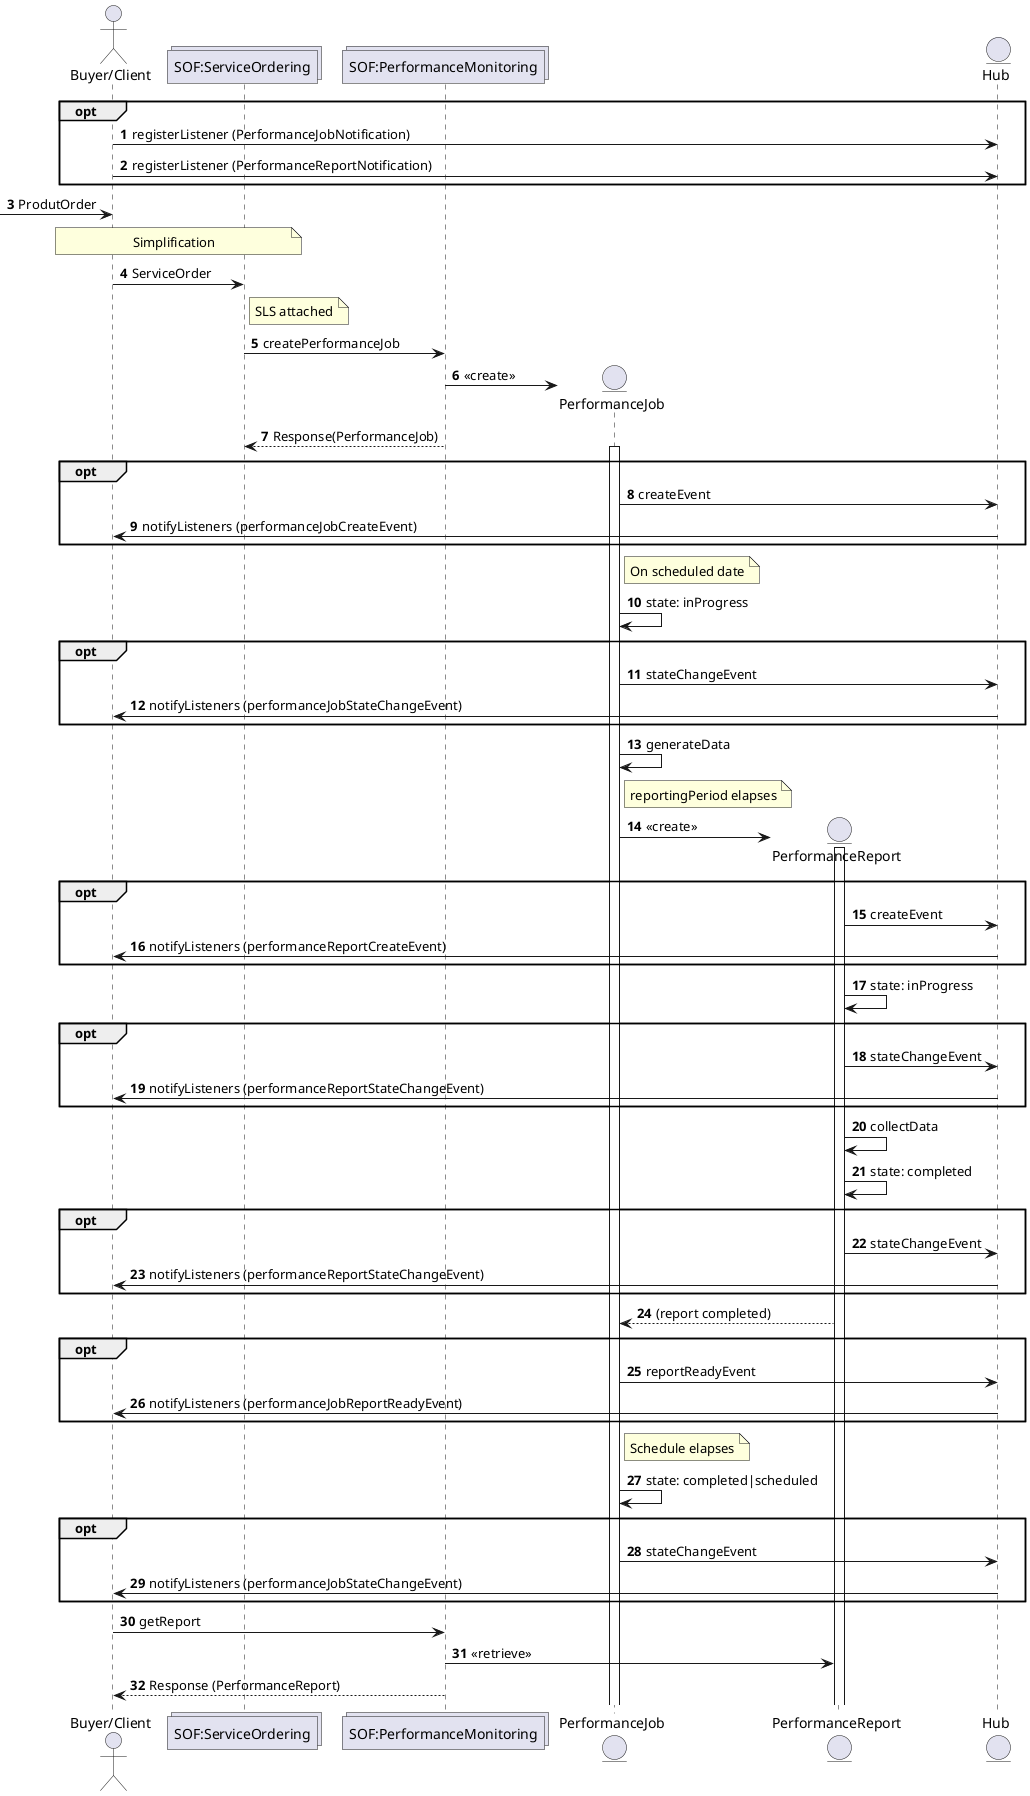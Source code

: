 @startuml pmProvisioningInServiceOrder
autonumber

actor "Buyer/Client" as B

collections "SOF:ServiceOrdering" as SO
collections "SOF:PerformanceMonitoring" as PM

entity Hub 

opt
  B -> Hub: registerListener (PerformanceJobNotification)
  B -> Hub: registerListener (PerformanceReportNotification)
end

[-> B: ProdutOrder

note over B,SO: Simplification
B-> SO: ServiceOrder

Note right of SO: SLS attached

SO -> PM: createPerformanceJob
create entity PerformanceJob as PJ
PM -> PJ: <<create>>
PM --> SO: Response(PerformanceJob)


activate PJ

opt
  PJ -> Hub: createEvent
  Hub -> B: notifyListeners (performanceJobCreateEvent)
end

note right of PJ: On scheduled date
PJ -> PJ: state: inProgress

opt
  PJ -> Hub: stateChangeEvent
  Hub -> B: notifyListeners (performanceJobStateChangeEvent)
end

PJ -> PJ: generateData

note right of PJ: reportingPeriod elapses

create entity PerformanceReport as PR
PJ -> PR: <<create>>

activate PR

opt
  PR -> Hub: createEvent
  Hub -> B: notifyListeners (performanceReportCreateEvent)
end 

PR -> PR: state: inProgress

opt
  PR -> Hub: stateChangeEvent
  Hub -> B: notifyListeners (performanceReportStateChangeEvent)
end

PR -> PR: collectData

PR -> PR: state: completed

opt
  PR -> Hub: stateChangeEvent
  Hub -> B: notifyListeners (performanceReportStateChangeEvent)
end

PR --> PJ: (report completed)

opt 
  PJ -> Hub: reportReadyEvent
  Hub -> B: notifyListeners (performanceJobReportReadyEvent)
end 

note right of PJ: Schedule elapses

PJ -> PJ: state: completed|scheduled

opt
  PJ -> Hub: stateChangeEvent
  Hub -> B: notifyListeners (performanceJobStateChangeEvent)
end

B -> PM: getReport
PM -> PR: <<retrieve>>
PM --> B: Response (PerformanceReport)

entity Hub

@enduml